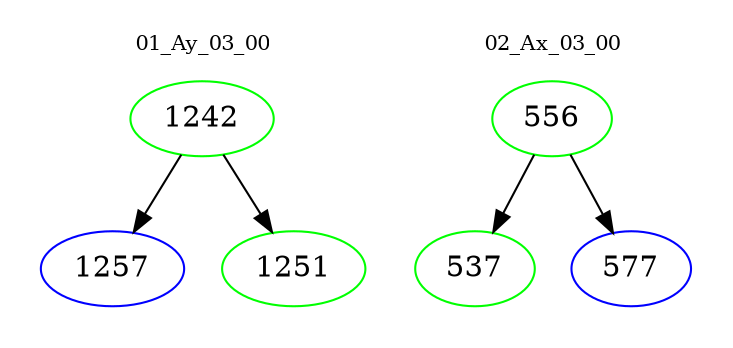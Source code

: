digraph{
subgraph cluster_0 {
color = white
label = "01_Ay_03_00";
fontsize=10;
T0_1242 [label="1242", color="green"]
T0_1242 -> T0_1257 [color="black"]
T0_1257 [label="1257", color="blue"]
T0_1242 -> T0_1251 [color="black"]
T0_1251 [label="1251", color="green"]
}
subgraph cluster_1 {
color = white
label = "02_Ax_03_00";
fontsize=10;
T1_556 [label="556", color="green"]
T1_556 -> T1_537 [color="black"]
T1_537 [label="537", color="green"]
T1_556 -> T1_577 [color="black"]
T1_577 [label="577", color="blue"]
}
}
